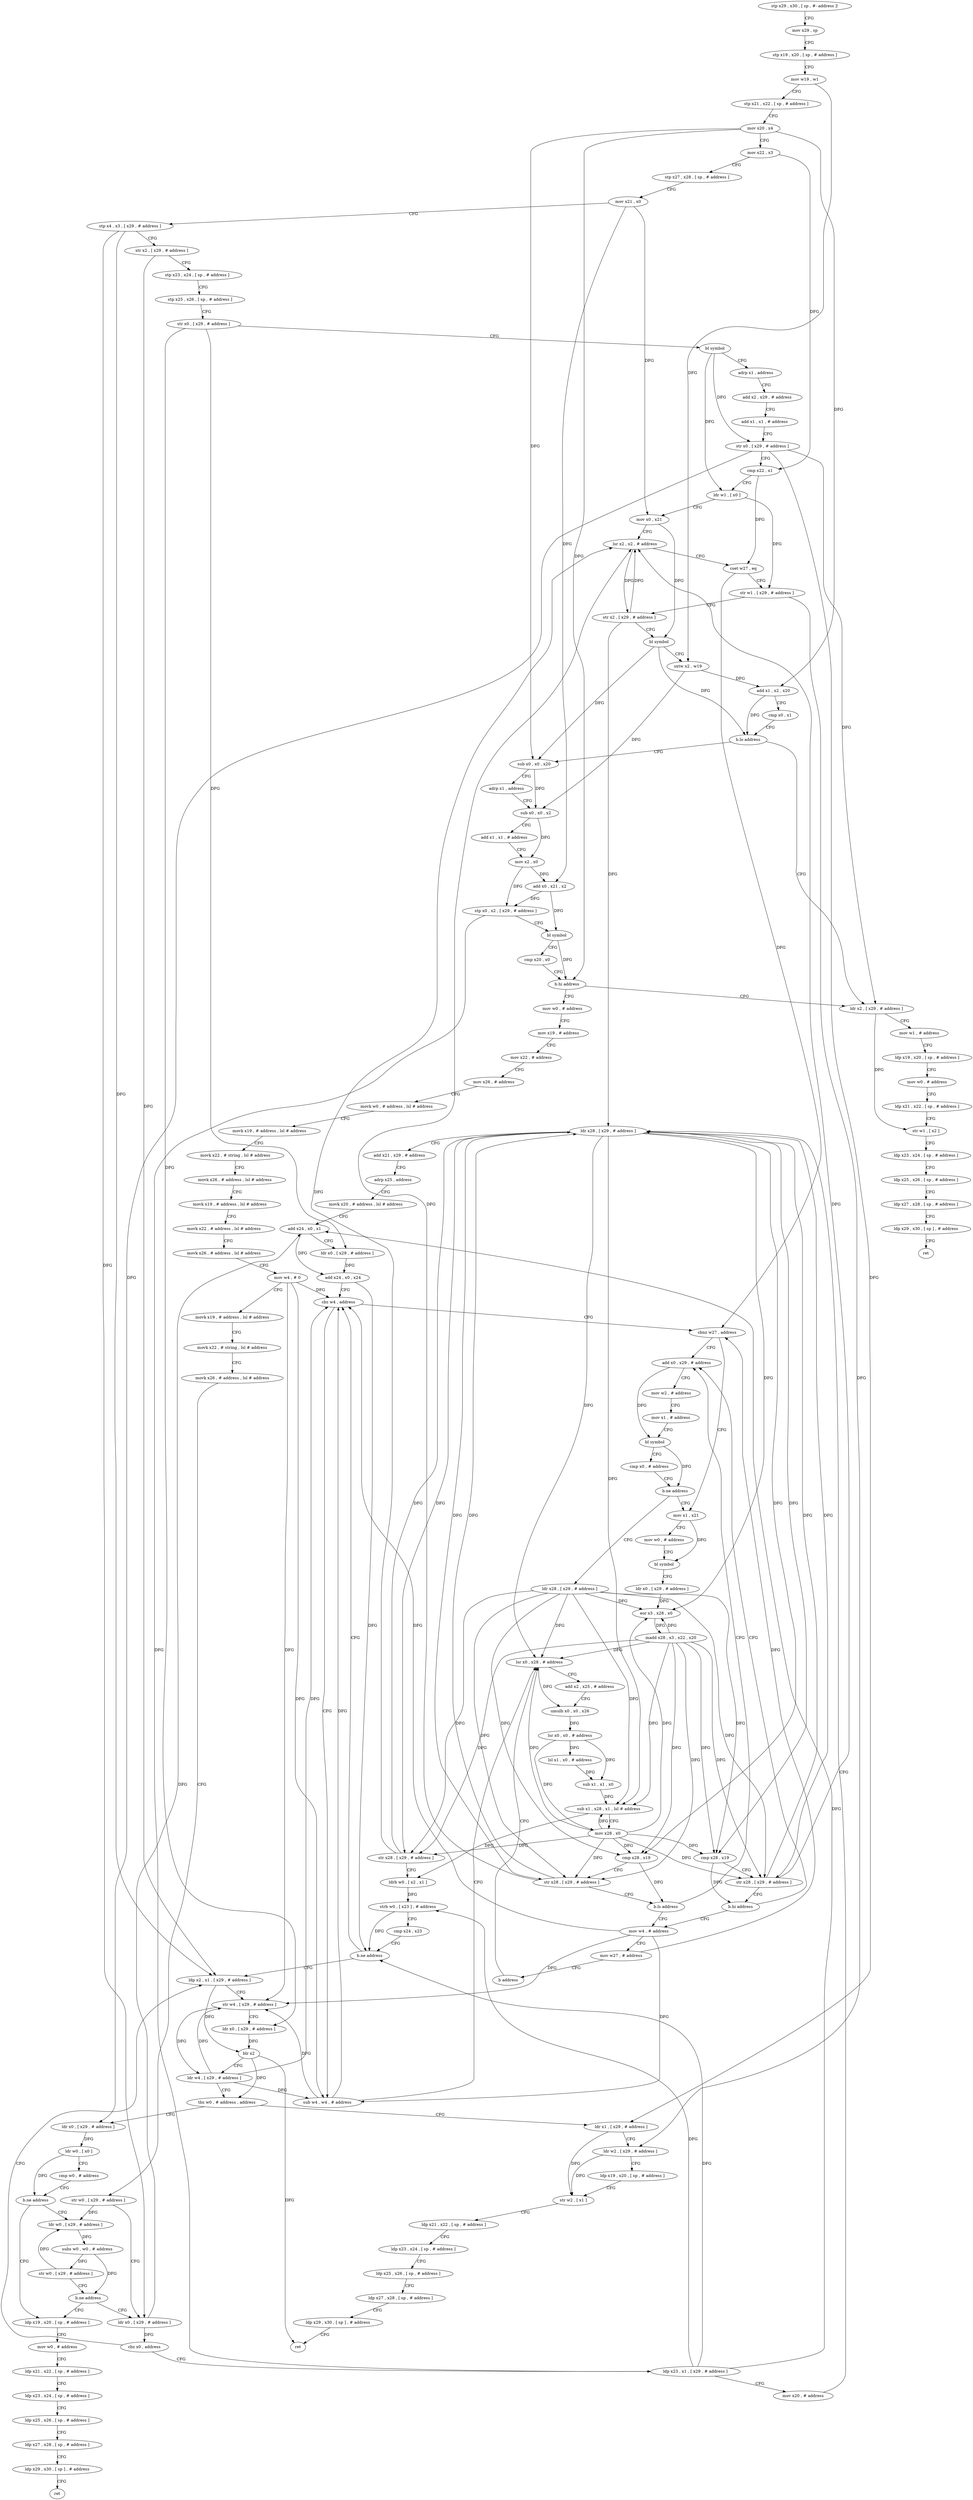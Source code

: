 digraph "func" {
"261640" [label = "stp x29 , x30 , [ sp , #- address ]!" ]
"261644" [label = "mov x29 , sp" ]
"261648" [label = "stp x19 , x20 , [ sp , # address ]" ]
"261652" [label = "mov w19 , w1" ]
"261656" [label = "stp x21 , x22 , [ sp , # address ]" ]
"261660" [label = "mov x20 , x4" ]
"261664" [label = "mov x22 , x3" ]
"261668" [label = "stp x27 , x28 , [ sp , # address ]" ]
"261672" [label = "mov x21 , x0" ]
"261676" [label = "stp x4 , x3 , [ x29 , # address ]" ]
"261680" [label = "str x2 , [ x29 , # address ]" ]
"261684" [label = "stp x23 , x24 , [ sp , # address ]" ]
"261688" [label = "stp x25 , x26 , [ sp , # address ]" ]
"261692" [label = "str x0 , [ x29 , # address ]" ]
"261696" [label = "bl symbol" ]
"261700" [label = "adrp x1 , address" ]
"261704" [label = "add x2 , x29 , # address" ]
"261708" [label = "add x1 , x1 , # address" ]
"261712" [label = "str x0 , [ x29 , # address ]" ]
"261716" [label = "cmp x22 , x1" ]
"261720" [label = "ldr w1 , [ x0 ]" ]
"261724" [label = "mov x0 , x21" ]
"261728" [label = "lsr x2 , x2 , # address" ]
"261732" [label = "cset w27 , eq" ]
"261736" [label = "str w1 , [ x29 , # address ]" ]
"261740" [label = "str x2 , [ x29 , # address ]" ]
"261744" [label = "bl symbol" ]
"261748" [label = "sxtw x2 , w19" ]
"261752" [label = "add x1 , x2 , x20" ]
"261756" [label = "cmp x0 , x1" ]
"261760" [label = "b.lo address" ]
"262196" [label = "ldr x2 , [ x29 , # address ]" ]
"261764" [label = "sub x0 , x0 , x20" ]
"262200" [label = "mov w1 , # address" ]
"262204" [label = "ldp x19 , x20 , [ sp , # address ]" ]
"262208" [label = "mov w0 , # address" ]
"262212" [label = "ldp x21 , x22 , [ sp , # address ]" ]
"262216" [label = "str w1 , [ x2 ]" ]
"262220" [label = "ldp x23 , x24 , [ sp , # address ]" ]
"262224" [label = "ldp x25 , x26 , [ sp , # address ]" ]
"262228" [label = "ldp x27 , x28 , [ sp , # address ]" ]
"262232" [label = "ldp x29 , x30 , [ sp ] , # address" ]
"262236" [label = "ret" ]
"261768" [label = "adrp x1 , address" ]
"261772" [label = "sub x0 , x0 , x2" ]
"261776" [label = "add x1 , x1 , # address" ]
"261780" [label = "mov x2 , x0" ]
"261784" [label = "add x0 , x21 , x2" ]
"261788" [label = "stp x0 , x2 , [ x29 , # address ]" ]
"261792" [label = "bl symbol" ]
"261796" [label = "cmp x20 , x0" ]
"261800" [label = "b.hi address" ]
"261804" [label = "mov w0 , # address" ]
"261808" [label = "mov x19 , # address" ]
"261812" [label = "mov x22 , # address" ]
"261816" [label = "mov x26 , # address" ]
"261820" [label = "movk w0 , # address , lsl # address" ]
"261824" [label = "movk x19 , # address , lsl # address" ]
"261828" [label = "movk x22 , # string , lsl # address" ]
"261832" [label = "movk x26 , # address , lsl # address" ]
"261836" [label = "movk x19 , # address , lsl # address" ]
"261840" [label = "movk x22 , # address , lsl # address" ]
"261844" [label = "movk x26 , # address , lsl # address" ]
"261848" [label = "mov w4 , # 0" ]
"261852" [label = "movk x19 , # address , lsl # address" ]
"261856" [label = "movk x22 , # string , lsl # address" ]
"261860" [label = "movk x26 , # address , lsl # address" ]
"261864" [label = "str w0 , [ x29 , # address ]" ]
"261868" [label = "ldr x0 , [ x29 , # address ]" ]
"261972" [label = "ldp x2 , x1 , [ x29 , # address ]" ]
"261976" [label = "str w4 , [ x29 , # address ]" ]
"261980" [label = "ldr x0 , [ x29 , # address ]" ]
"261984" [label = "blr x2" ]
"261988" [label = "ldr w4 , [ x29 , # address ]" ]
"261992" [label = "tbz w0 , # address , address" ]
"262156" [label = "ldr x1 , [ x29 , # address ]" ]
"261996" [label = "ldr x0 , [ x29 , # address ]" ]
"261876" [label = "ldp x23 , x1 , [ x29 , # address ]" ]
"261880" [label = "mov x20 , # address" ]
"261884" [label = "ldr x28 , [ x29 , # address ]" ]
"261888" [label = "add x21 , x29 , # address" ]
"261892" [label = "adrp x25 , address" ]
"261896" [label = "movk x20 , # address , lsl # address" ]
"261900" [label = "add x24 , x0 , x1" ]
"261904" [label = "ldr x0 , [ x29 , # address ]" ]
"261908" [label = "add x24 , x0 , x24" ]
"261912" [label = "cbz w4 , address" ]
"262160" [label = "ldr w2 , [ x29 , # address ]" ]
"262164" [label = "ldp x19 , x20 , [ sp , # address ]" ]
"262168" [label = "str w2 , [ x1 ]" ]
"262172" [label = "ldp x21 , x22 , [ sp , # address ]" ]
"262176" [label = "ldp x23 , x24 , [ sp , # address ]" ]
"262180" [label = "ldp x25 , x26 , [ sp , # address ]" ]
"262184" [label = "ldp x27 , x28 , [ sp , # address ]" ]
"262188" [label = "ldp x29 , x30 , [ sp ] , # address" ]
"262192" [label = "ret" ]
"262000" [label = "ldr w0 , [ x0 ]" ]
"262004" [label = "cmp w0 , # address" ]
"262008" [label = "b.ne address" ]
"262028" [label = "ldp x19 , x20 , [ sp , # address ]" ]
"262012" [label = "ldr w0 , [ x29 , # address ]" ]
"262064" [label = "cbnz w27 , address" ]
"262104" [label = "add x0 , x29 , # address" ]
"262068" [label = "mov x1 , x21" ]
"261916" [label = "sub w4 , w4 , # address" ]
"261920" [label = "lsr x0 , x28 , # address" ]
"262032" [label = "mov w0 , # address" ]
"262036" [label = "ldp x21 , x22 , [ sp , # address ]" ]
"262040" [label = "ldp x23 , x24 , [ sp , # address ]" ]
"262044" [label = "ldp x25 , x26 , [ sp , # address ]" ]
"262048" [label = "ldp x27 , x28 , [ sp , # address ]" ]
"262052" [label = "ldp x29 , x30 , [ sp ] , # address" ]
"262056" [label = "ret" ]
"262016" [label = "subs w0 , w0 , # address" ]
"262020" [label = "str w0 , [ x29 , # address ]" ]
"262024" [label = "b.ne address" ]
"262108" [label = "mov w2 , # address" ]
"262112" [label = "mov x1 , # address" ]
"262116" [label = "bl symbol" ]
"262120" [label = "cmp x0 , # address" ]
"262124" [label = "b.ne address" ]
"262128" [label = "ldr x28 , [ x29 , # address ]" ]
"262072" [label = "mov w0 , # address" ]
"262076" [label = "bl symbol" ]
"262080" [label = "ldr x0 , [ x29 , # address ]" ]
"262084" [label = "eor x3 , x28 , x0" ]
"262088" [label = "madd x28 , x3 , x22 , x20" ]
"262092" [label = "cmp x28 , x19" ]
"262096" [label = "str x28 , [ x29 , # address ]" ]
"262100" [label = "b.ls address" ]
"262144" [label = "mov w4 , # address" ]
"261872" [label = "cbz x0 , address" ]
"262132" [label = "cmp x28 , x19" ]
"262136" [label = "str x28 , [ x29 , # address ]" ]
"262140" [label = "b.hi address" ]
"262148" [label = "mov w27 , # address" ]
"262152" [label = "b address" ]
"261924" [label = "add x2 , x25 , # address" ]
"261928" [label = "umulh x0 , x0 , x26" ]
"261932" [label = "lsr x0 , x0 , # address" ]
"261936" [label = "lsl x1 , x0 , # address" ]
"261940" [label = "sub x1 , x1 , x0" ]
"261944" [label = "sub x1 , x28 , x1 , lsl # address" ]
"261948" [label = "mov x28 , x0" ]
"261952" [label = "str x28 , [ x29 , # address ]" ]
"261956" [label = "ldrb w0 , [ x2 , x1 ]" ]
"261960" [label = "strb w0 , [ x23 ] , # address" ]
"261964" [label = "cmp x24 , x23" ]
"261968" [label = "b.ne address" ]
"261640" -> "261644" [ label = "CFG" ]
"261644" -> "261648" [ label = "CFG" ]
"261648" -> "261652" [ label = "CFG" ]
"261652" -> "261656" [ label = "CFG" ]
"261652" -> "261748" [ label = "DFG" ]
"261656" -> "261660" [ label = "CFG" ]
"261660" -> "261664" [ label = "CFG" ]
"261660" -> "261752" [ label = "DFG" ]
"261660" -> "261764" [ label = "DFG" ]
"261660" -> "261800" [ label = "DFG" ]
"261664" -> "261668" [ label = "CFG" ]
"261664" -> "261716" [ label = "DFG" ]
"261668" -> "261672" [ label = "CFG" ]
"261672" -> "261676" [ label = "CFG" ]
"261672" -> "261724" [ label = "DFG" ]
"261672" -> "261784" [ label = "DFG" ]
"261676" -> "261680" [ label = "CFG" ]
"261676" -> "261868" [ label = "DFG" ]
"261676" -> "261972" [ label = "DFG" ]
"261680" -> "261684" [ label = "CFG" ]
"261680" -> "261972" [ label = "DFG" ]
"261684" -> "261688" [ label = "CFG" ]
"261688" -> "261692" [ label = "CFG" ]
"261692" -> "261696" [ label = "CFG" ]
"261692" -> "261980" [ label = "DFG" ]
"261692" -> "261904" [ label = "DFG" ]
"261696" -> "261700" [ label = "CFG" ]
"261696" -> "261712" [ label = "DFG" ]
"261696" -> "261720" [ label = "DFG" ]
"261700" -> "261704" [ label = "CFG" ]
"261704" -> "261708" [ label = "CFG" ]
"261708" -> "261712" [ label = "CFG" ]
"261712" -> "261716" [ label = "CFG" ]
"261712" -> "262196" [ label = "DFG" ]
"261712" -> "262156" [ label = "DFG" ]
"261712" -> "261996" [ label = "DFG" ]
"261716" -> "261720" [ label = "CFG" ]
"261716" -> "261732" [ label = "DFG" ]
"261720" -> "261724" [ label = "CFG" ]
"261720" -> "261736" [ label = "DFG" ]
"261724" -> "261728" [ label = "CFG" ]
"261724" -> "261744" [ label = "DFG" ]
"261728" -> "261732" [ label = "CFG" ]
"261728" -> "261740" [ label = "DFG" ]
"261732" -> "261736" [ label = "CFG" ]
"261732" -> "262064" [ label = "DFG" ]
"261736" -> "261740" [ label = "CFG" ]
"261736" -> "262160" [ label = "DFG" ]
"261740" -> "261744" [ label = "CFG" ]
"261740" -> "261728" [ label = "DFG" ]
"261740" -> "261884" [ label = "DFG" ]
"261744" -> "261748" [ label = "CFG" ]
"261744" -> "261760" [ label = "DFG" ]
"261744" -> "261764" [ label = "DFG" ]
"261748" -> "261752" [ label = "DFG" ]
"261748" -> "261772" [ label = "DFG" ]
"261752" -> "261756" [ label = "CFG" ]
"261752" -> "261760" [ label = "DFG" ]
"261756" -> "261760" [ label = "CFG" ]
"261760" -> "262196" [ label = "CFG" ]
"261760" -> "261764" [ label = "CFG" ]
"262196" -> "262200" [ label = "CFG" ]
"262196" -> "262216" [ label = "DFG" ]
"261764" -> "261768" [ label = "CFG" ]
"261764" -> "261772" [ label = "DFG" ]
"262200" -> "262204" [ label = "CFG" ]
"262204" -> "262208" [ label = "CFG" ]
"262208" -> "262212" [ label = "CFG" ]
"262212" -> "262216" [ label = "CFG" ]
"262216" -> "262220" [ label = "CFG" ]
"262220" -> "262224" [ label = "CFG" ]
"262224" -> "262228" [ label = "CFG" ]
"262228" -> "262232" [ label = "CFG" ]
"262232" -> "262236" [ label = "CFG" ]
"261768" -> "261772" [ label = "CFG" ]
"261772" -> "261776" [ label = "CFG" ]
"261772" -> "261780" [ label = "DFG" ]
"261776" -> "261780" [ label = "CFG" ]
"261780" -> "261784" [ label = "DFG" ]
"261780" -> "261788" [ label = "DFG" ]
"261784" -> "261788" [ label = "DFG" ]
"261784" -> "261792" [ label = "DFG" ]
"261788" -> "261792" [ label = "CFG" ]
"261788" -> "261876" [ label = "DFG" ]
"261792" -> "261796" [ label = "CFG" ]
"261792" -> "261800" [ label = "DFG" ]
"261796" -> "261800" [ label = "CFG" ]
"261800" -> "262196" [ label = "CFG" ]
"261800" -> "261804" [ label = "CFG" ]
"261804" -> "261808" [ label = "CFG" ]
"261808" -> "261812" [ label = "CFG" ]
"261812" -> "261816" [ label = "CFG" ]
"261816" -> "261820" [ label = "CFG" ]
"261820" -> "261824" [ label = "CFG" ]
"261824" -> "261828" [ label = "CFG" ]
"261828" -> "261832" [ label = "CFG" ]
"261832" -> "261836" [ label = "CFG" ]
"261836" -> "261840" [ label = "CFG" ]
"261840" -> "261844" [ label = "CFG" ]
"261844" -> "261848" [ label = "CFG" ]
"261848" -> "261852" [ label = "CFG" ]
"261848" -> "261976" [ label = "DFG" ]
"261848" -> "261912" [ label = "DFG" ]
"261848" -> "261916" [ label = "DFG" ]
"261852" -> "261856" [ label = "CFG" ]
"261856" -> "261860" [ label = "CFG" ]
"261860" -> "261864" [ label = "CFG" ]
"261864" -> "261868" [ label = "CFG" ]
"261864" -> "262012" [ label = "DFG" ]
"261868" -> "261872" [ label = "DFG" ]
"261868" -> "261900" [ label = "DFG" ]
"261972" -> "261976" [ label = "CFG" ]
"261972" -> "261984" [ label = "DFG" ]
"261976" -> "261980" [ label = "CFG" ]
"261976" -> "261988" [ label = "DFG" ]
"261980" -> "261984" [ label = "DFG" ]
"261984" -> "261988" [ label = "CFG" ]
"261984" -> "261992" [ label = "DFG" ]
"261984" -> "262192" [ label = "DFG" ]
"261988" -> "261992" [ label = "CFG" ]
"261988" -> "261976" [ label = "DFG" ]
"261988" -> "261912" [ label = "DFG" ]
"261988" -> "261916" [ label = "DFG" ]
"261992" -> "262156" [ label = "CFG" ]
"261992" -> "261996" [ label = "CFG" ]
"262156" -> "262160" [ label = "CFG" ]
"262156" -> "262168" [ label = "DFG" ]
"261996" -> "262000" [ label = "DFG" ]
"261876" -> "261880" [ label = "CFG" ]
"261876" -> "261960" [ label = "DFG" ]
"261876" -> "261968" [ label = "DFG" ]
"261876" -> "261900" [ label = "DFG" ]
"261880" -> "261884" [ label = "CFG" ]
"261884" -> "261888" [ label = "CFG" ]
"261884" -> "262084" [ label = "DFG" ]
"261884" -> "262092" [ label = "DFG" ]
"261884" -> "262096" [ label = "DFG" ]
"261884" -> "261920" [ label = "DFG" ]
"261884" -> "261944" [ label = "DFG" ]
"261884" -> "261952" [ label = "DFG" ]
"261884" -> "262132" [ label = "DFG" ]
"261884" -> "262136" [ label = "DFG" ]
"261888" -> "261892" [ label = "CFG" ]
"261892" -> "261896" [ label = "CFG" ]
"261896" -> "261900" [ label = "CFG" ]
"261900" -> "261904" [ label = "CFG" ]
"261900" -> "261908" [ label = "DFG" ]
"261904" -> "261908" [ label = "DFG" ]
"261908" -> "261912" [ label = "CFG" ]
"261908" -> "261968" [ label = "DFG" ]
"261912" -> "262064" [ label = "CFG" ]
"261912" -> "261916" [ label = "CFG" ]
"262160" -> "262164" [ label = "CFG" ]
"262160" -> "262168" [ label = "DFG" ]
"262164" -> "262168" [ label = "CFG" ]
"262168" -> "262172" [ label = "CFG" ]
"262172" -> "262176" [ label = "CFG" ]
"262176" -> "262180" [ label = "CFG" ]
"262180" -> "262184" [ label = "CFG" ]
"262184" -> "262188" [ label = "CFG" ]
"262188" -> "262192" [ label = "CFG" ]
"262000" -> "262004" [ label = "CFG" ]
"262000" -> "262008" [ label = "DFG" ]
"262004" -> "262008" [ label = "CFG" ]
"262008" -> "262028" [ label = "CFG" ]
"262008" -> "262012" [ label = "CFG" ]
"262028" -> "262032" [ label = "CFG" ]
"262012" -> "262016" [ label = "DFG" ]
"262064" -> "262104" [ label = "CFG" ]
"262064" -> "262068" [ label = "CFG" ]
"262104" -> "262108" [ label = "CFG" ]
"262104" -> "262116" [ label = "DFG" ]
"262068" -> "262072" [ label = "CFG" ]
"262068" -> "262076" [ label = "DFG" ]
"261916" -> "261920" [ label = "CFG" ]
"261916" -> "261976" [ label = "DFG" ]
"261916" -> "261912" [ label = "DFG" ]
"261920" -> "261924" [ label = "CFG" ]
"261920" -> "261928" [ label = "DFG" ]
"262032" -> "262036" [ label = "CFG" ]
"262036" -> "262040" [ label = "CFG" ]
"262040" -> "262044" [ label = "CFG" ]
"262044" -> "262048" [ label = "CFG" ]
"262048" -> "262052" [ label = "CFG" ]
"262052" -> "262056" [ label = "CFG" ]
"262016" -> "262020" [ label = "DFG" ]
"262016" -> "262024" [ label = "DFG" ]
"262020" -> "262024" [ label = "CFG" ]
"262020" -> "262012" [ label = "DFG" ]
"262024" -> "261868" [ label = "CFG" ]
"262024" -> "262028" [ label = "CFG" ]
"262108" -> "262112" [ label = "CFG" ]
"262112" -> "262116" [ label = "CFG" ]
"262116" -> "262120" [ label = "CFG" ]
"262116" -> "262124" [ label = "DFG" ]
"262120" -> "262124" [ label = "CFG" ]
"262124" -> "262068" [ label = "CFG" ]
"262124" -> "262128" [ label = "CFG" ]
"262128" -> "262132" [ label = "DFG" ]
"262128" -> "262092" [ label = "DFG" ]
"262128" -> "262096" [ label = "DFG" ]
"262128" -> "261920" [ label = "DFG" ]
"262128" -> "261952" [ label = "DFG" ]
"262128" -> "262084" [ label = "DFG" ]
"262128" -> "261944" [ label = "DFG" ]
"262128" -> "262136" [ label = "DFG" ]
"262072" -> "262076" [ label = "CFG" ]
"262076" -> "262080" [ label = "CFG" ]
"262080" -> "262084" [ label = "DFG" ]
"262084" -> "262088" [ label = "DFG" ]
"262088" -> "262092" [ label = "DFG" ]
"262088" -> "262084" [ label = "DFG" ]
"262088" -> "262096" [ label = "DFG" ]
"262088" -> "261920" [ label = "DFG" ]
"262088" -> "261944" [ label = "DFG" ]
"262088" -> "261952" [ label = "DFG" ]
"262088" -> "262132" [ label = "DFG" ]
"262088" -> "262136" [ label = "DFG" ]
"262092" -> "262096" [ label = "CFG" ]
"262092" -> "262100" [ label = "DFG" ]
"262096" -> "262100" [ label = "CFG" ]
"262096" -> "261728" [ label = "DFG" ]
"262096" -> "261884" [ label = "DFG" ]
"262100" -> "262144" [ label = "CFG" ]
"262100" -> "262104" [ label = "CFG" ]
"262144" -> "262148" [ label = "CFG" ]
"262144" -> "261976" [ label = "DFG" ]
"262144" -> "261912" [ label = "DFG" ]
"262144" -> "261916" [ label = "DFG" ]
"261872" -> "261972" [ label = "CFG" ]
"261872" -> "261876" [ label = "CFG" ]
"262132" -> "262136" [ label = "CFG" ]
"262132" -> "262140" [ label = "DFG" ]
"262136" -> "262140" [ label = "CFG" ]
"262136" -> "261728" [ label = "DFG" ]
"262136" -> "261884" [ label = "DFG" ]
"262140" -> "262104" [ label = "CFG" ]
"262140" -> "262144" [ label = "CFG" ]
"262148" -> "262152" [ label = "CFG" ]
"262148" -> "262064" [ label = "DFG" ]
"262152" -> "261920" [ label = "CFG" ]
"261924" -> "261928" [ label = "CFG" ]
"261928" -> "261932" [ label = "DFG" ]
"261932" -> "261936" [ label = "DFG" ]
"261932" -> "261940" [ label = "DFG" ]
"261932" -> "261948" [ label = "DFG" ]
"261936" -> "261940" [ label = "DFG" ]
"261940" -> "261944" [ label = "DFG" ]
"261944" -> "261948" [ label = "CFG" ]
"261944" -> "261956" [ label = "DFG" ]
"261948" -> "261952" [ label = "DFG" ]
"261948" -> "262092" [ label = "DFG" ]
"261948" -> "262096" [ label = "DFG" ]
"261948" -> "261920" [ label = "DFG" ]
"261948" -> "262084" [ label = "DFG" ]
"261948" -> "261944" [ label = "DFG" ]
"261948" -> "262132" [ label = "DFG" ]
"261948" -> "262136" [ label = "DFG" ]
"261952" -> "261956" [ label = "CFG" ]
"261952" -> "261728" [ label = "DFG" ]
"261952" -> "261884" [ label = "DFG" ]
"261956" -> "261960" [ label = "DFG" ]
"261960" -> "261964" [ label = "CFG" ]
"261960" -> "261968" [ label = "DFG" ]
"261964" -> "261968" [ label = "CFG" ]
"261968" -> "261912" [ label = "CFG" ]
"261968" -> "261972" [ label = "CFG" ]
}

